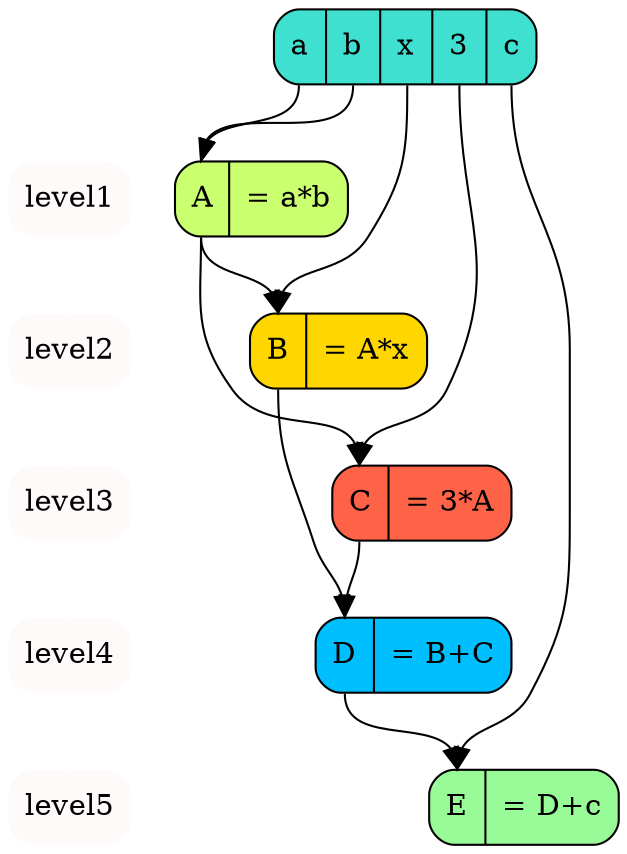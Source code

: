 digraph structs {
node [shape=record, style="rounded,filled"];
{
node[shape=plaintext, fillcolor=snow];
edge[color=white];
level1->level2->level3->level4->level5;
}
fun [label="<f0> a|<f1> b|<f2> x|<f3> 3|<f4> c", fillcolor=turquoise];
struct0 [label="<f0> A|<f1> = a*b", fillcolor=darkolivegreen1];
{rank = same; level1;  struct0;}
struct1 [label="<f0> B|<f1> = A*x", fillcolor=gold];
{rank = same; level2;  struct1;}
struct2 [label="<f0> C|<f1> = 3*A", fillcolor=tomato];
{rank = same; level3;  struct2;}
struct3 [label="<f0> D|<f1> = B+C", fillcolor=deepskyblue];
{rank = same; level4;  struct3;}
struct4 [label="<f0> E|<f1> = D+c", fillcolor=palegreen];
{rank = same; level5;  struct4;}
fun:f0->struct0:f0;
fun:f1->struct0:f0;
struct0:f0->struct1:f0;
fun:f2->struct1:f0;
fun:f3->struct2:f0;
struct0:f0->struct2:f0;
struct1:f0->struct3:f0;
struct2:f0->struct3:f0;
struct3:f0->struct4:f0;
fun:f4->struct4:f0;
}